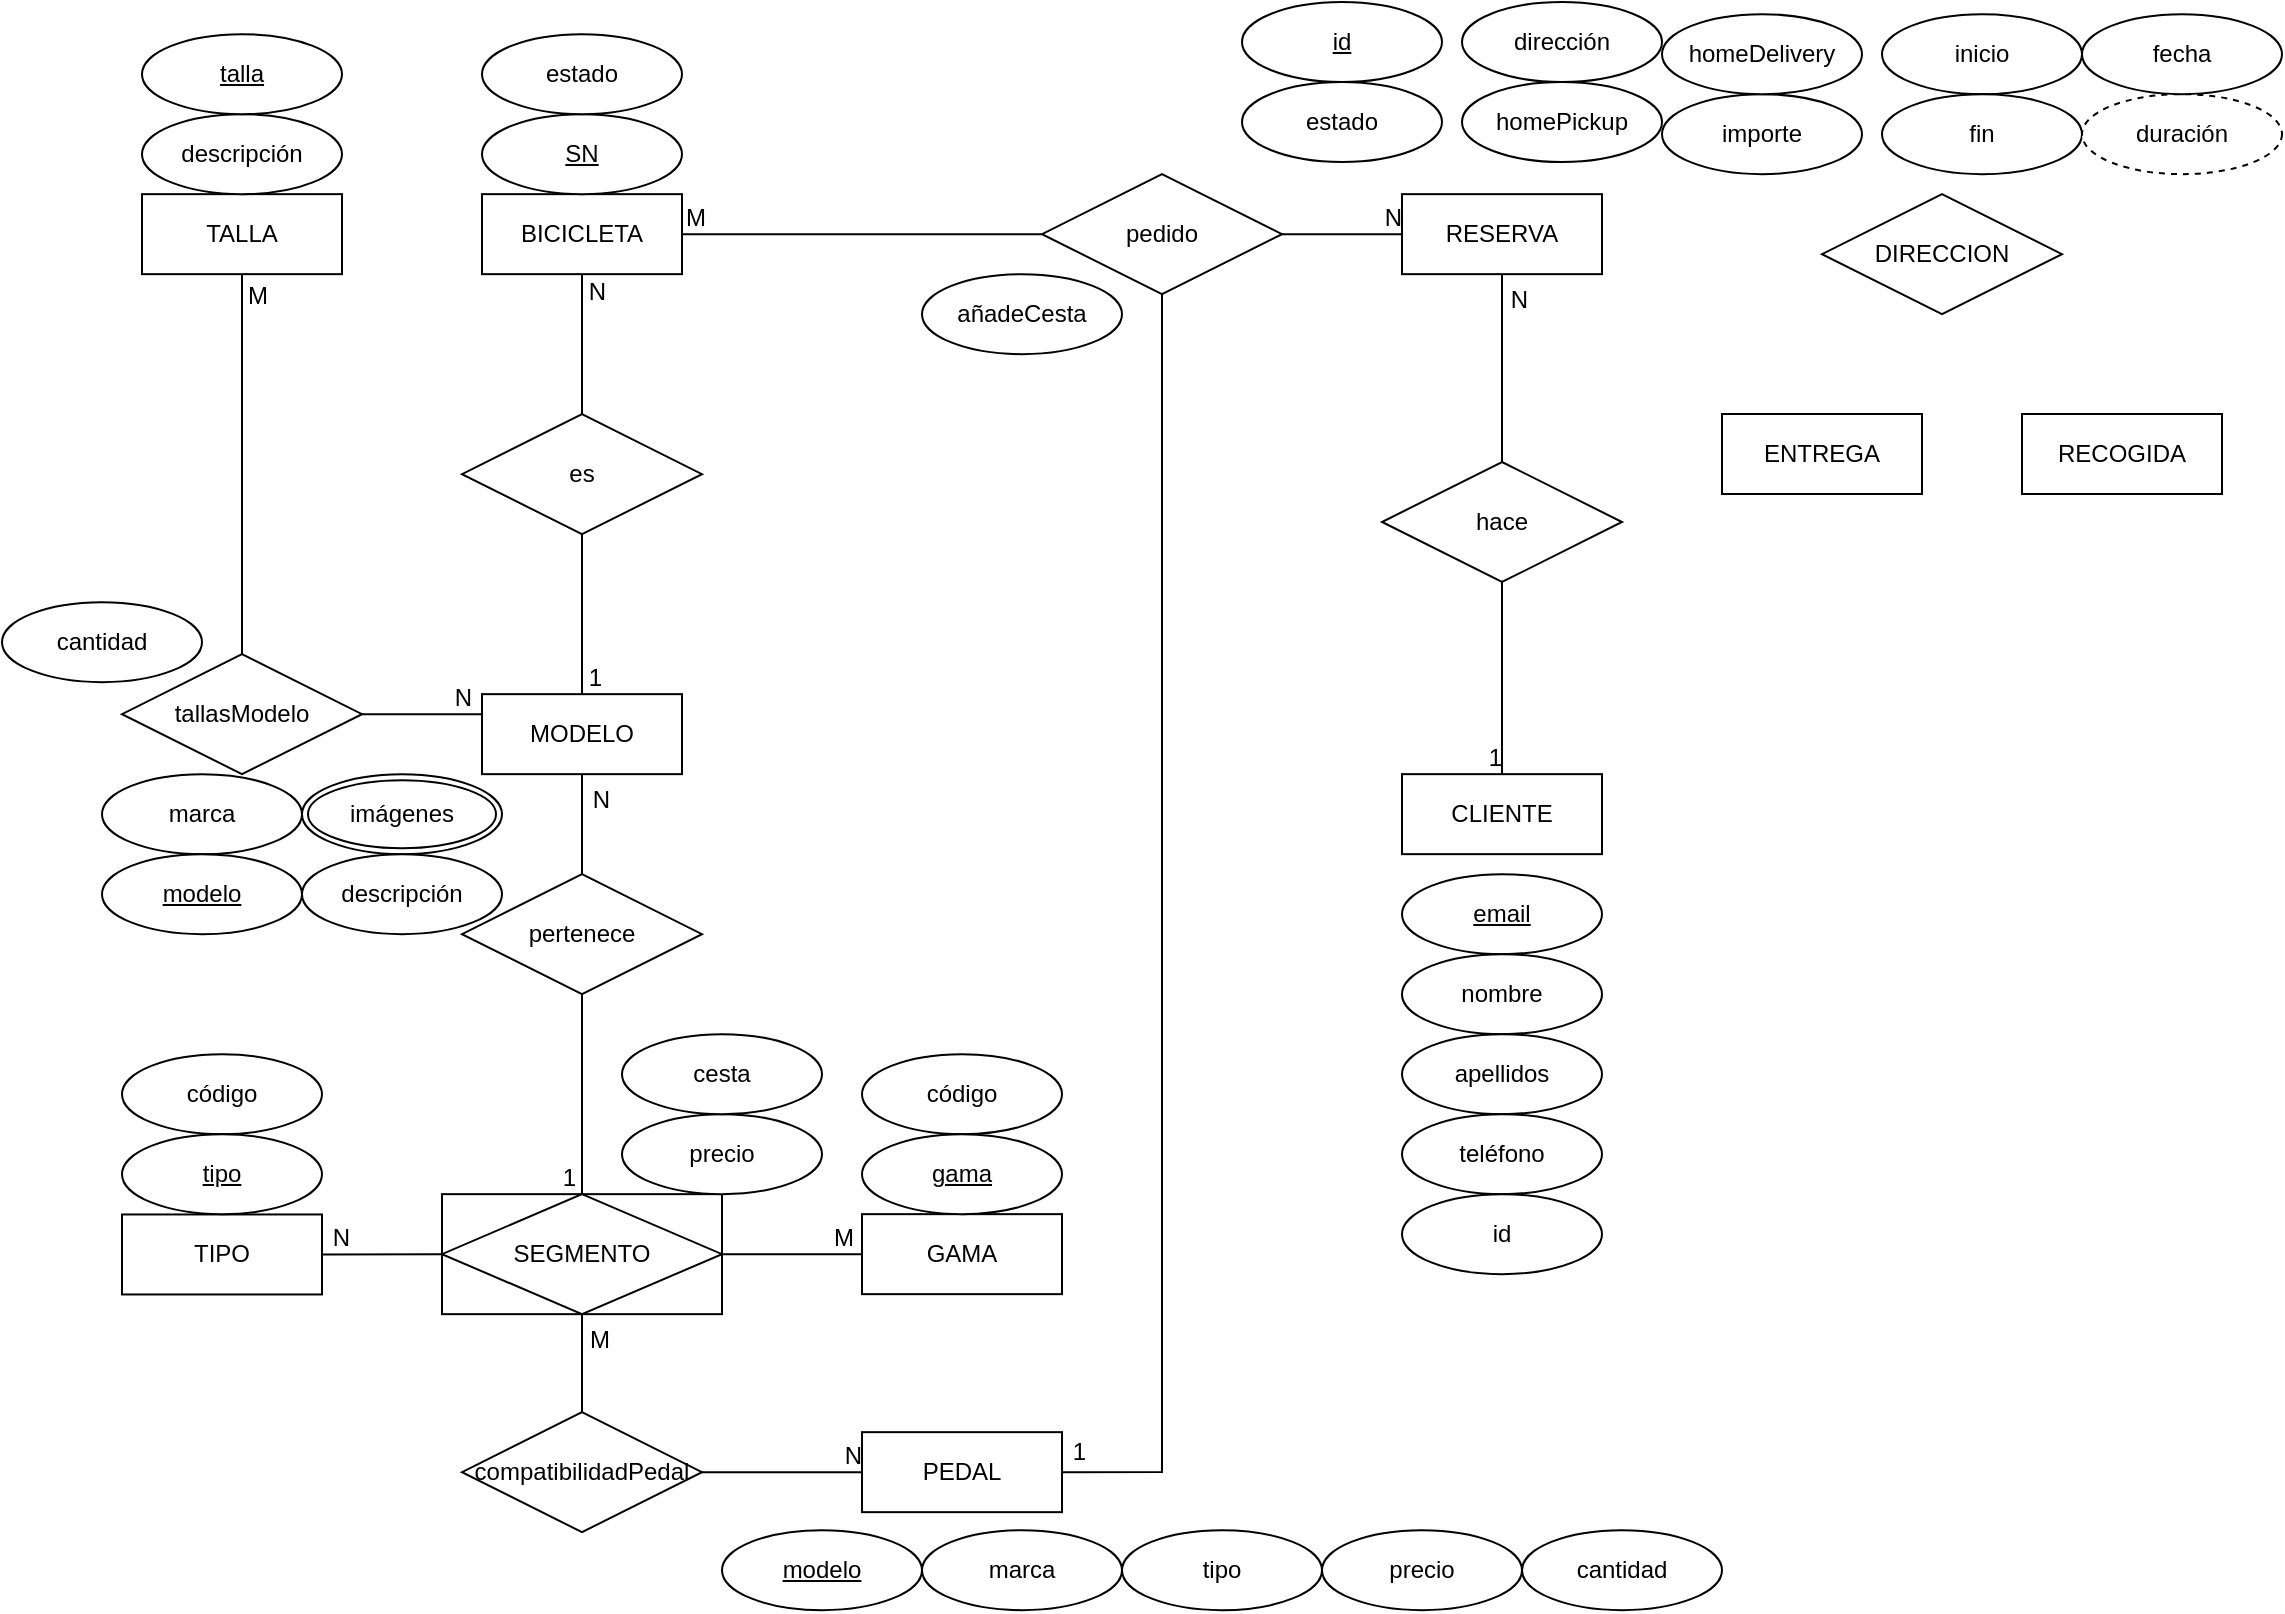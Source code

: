 <mxfile>
    <diagram id="jPepSmBY_UWn0gD1jqHt" name="Página-1">
        <mxGraphModel dx="1770" dy="1162" grid="1" gridSize="10" guides="1" tooltips="1" connect="1" arrows="1" fold="1" page="1" pageScale="1" pageWidth="1169" pageHeight="827" background="none" math="0" shadow="0">
            <root>
                <mxCell id="0"/>
                <mxCell id="1" parent="0"/>
                <mxCell id="492" value="BICICLETA" style="whiteSpace=wrap;html=1;align=center;" vertex="1" parent="1">
                    <mxGeometry x="250" y="96.08" width="100" height="40" as="geometry"/>
                </mxCell>
                <mxCell id="493" value="SN" style="ellipse;whiteSpace=wrap;html=1;align=center;fontStyle=4;" vertex="1" parent="1">
                    <mxGeometry x="250" y="56.08" width="100" height="40" as="geometry"/>
                </mxCell>
                <mxCell id="504" value="marca" style="ellipse;whiteSpace=wrap;html=1;align=center;" vertex="1" parent="1">
                    <mxGeometry x="60" y="386.08" width="100" height="40" as="geometry"/>
                </mxCell>
                <mxCell id="508" value="estado" style="ellipse;whiteSpace=wrap;html=1;align=center;" vertex="1" parent="1">
                    <mxGeometry x="250" y="16.08" width="100" height="40" as="geometry"/>
                </mxCell>
                <mxCell id="509" value="imágenes" style="ellipse;shape=doubleEllipse;margin=3;whiteSpace=wrap;html=1;align=center;" vertex="1" parent="1">
                    <mxGeometry x="160" y="386.08" width="100" height="40" as="geometry"/>
                </mxCell>
                <mxCell id="510" value="descripción" style="ellipse;whiteSpace=wrap;html=1;align=center;" vertex="1" parent="1">
                    <mxGeometry x="160" y="426.08" width="100" height="40" as="geometry"/>
                </mxCell>
                <mxCell id="519" value="TALLA" style="whiteSpace=wrap;html=1;align=center;" vertex="1" parent="1">
                    <mxGeometry x="80" y="96.08" width="100" height="40" as="geometry"/>
                </mxCell>
                <mxCell id="526" value="descripción" style="ellipse;whiteSpace=wrap;html=1;align=center;" vertex="1" parent="1">
                    <mxGeometry x="80" y="56.08" width="100" height="40" as="geometry"/>
                </mxCell>
                <mxCell id="527" value="talla" style="ellipse;whiteSpace=wrap;html=1;align=center;fontStyle=4;" vertex="1" parent="1">
                    <mxGeometry x="80" y="16.08" width="100" height="40" as="geometry"/>
                </mxCell>
                <mxCell id="528" value="es" style="shape=rhombus;perimeter=rhombusPerimeter;whiteSpace=wrap;html=1;align=center;" vertex="1" parent="1">
                    <mxGeometry x="240" y="206.08" width="120" height="60" as="geometry"/>
                </mxCell>
                <mxCell id="529" value="MODELO" style="whiteSpace=wrap;html=1;align=center;" vertex="1" parent="1">
                    <mxGeometry x="250" y="346.08" width="100" height="40" as="geometry"/>
                </mxCell>
                <mxCell id="530" value="" style="endArrow=none;html=1;rounded=0;entryX=0.5;entryY=1;entryDx=0;entryDy=0;exitX=0.5;exitY=0;exitDx=0;exitDy=0;" edge="1" parent="1" source="528" target="492">
                    <mxGeometry relative="1" as="geometry">
                        <mxPoint x="420" y="356.08" as="sourcePoint"/>
                        <mxPoint x="580" y="356.08" as="targetPoint"/>
                    </mxGeometry>
                </mxCell>
                <mxCell id="531" value="N" style="resizable=0;html=1;align=right;verticalAlign=bottom;" connectable="0" vertex="1" parent="530">
                    <mxGeometry x="1" relative="1" as="geometry">
                        <mxPoint x="12" y="17" as="offset"/>
                    </mxGeometry>
                </mxCell>
                <mxCell id="532" value="" style="endArrow=none;html=1;rounded=0;exitX=0.5;exitY=1;exitDx=0;exitDy=0;entryX=0.5;entryY=0;entryDx=0;entryDy=0;" edge="1" parent="1" source="528" target="529">
                    <mxGeometry relative="1" as="geometry">
                        <mxPoint x="420" y="356.08" as="sourcePoint"/>
                        <mxPoint x="580" y="356.08" as="targetPoint"/>
                    </mxGeometry>
                </mxCell>
                <mxCell id="533" value="1" style="resizable=0;html=1;align=right;verticalAlign=bottom;" connectable="0" vertex="1" parent="532">
                    <mxGeometry x="1" relative="1" as="geometry">
                        <mxPoint x="10" as="offset"/>
                    </mxGeometry>
                </mxCell>
                <mxCell id="534" value="tallasModelo" style="shape=rhombus;perimeter=rhombusPerimeter;whiteSpace=wrap;html=1;align=center;" vertex="1" parent="1">
                    <mxGeometry x="70" y="326.08" width="120" height="60" as="geometry"/>
                </mxCell>
                <mxCell id="535" value="" style="endArrow=none;html=1;rounded=0;exitX=1;exitY=0.5;exitDx=0;exitDy=0;entryX=0;entryY=0.25;entryDx=0;entryDy=0;" edge="1" parent="1" source="534" target="529">
                    <mxGeometry relative="1" as="geometry">
                        <mxPoint x="60" y="356.08" as="sourcePoint"/>
                        <mxPoint x="340" y="416.08" as="targetPoint"/>
                    </mxGeometry>
                </mxCell>
                <mxCell id="536" value="N" style="resizable=0;html=1;align=right;verticalAlign=bottom;" connectable="0" vertex="1" parent="535">
                    <mxGeometry x="1" relative="1" as="geometry">
                        <mxPoint x="-5" as="offset"/>
                    </mxGeometry>
                </mxCell>
                <mxCell id="539" value="" style="endArrow=none;html=1;rounded=0;exitX=0.5;exitY=0;exitDx=0;exitDy=0;entryX=0.5;entryY=1;entryDx=0;entryDy=0;" edge="1" parent="1" source="534" target="519">
                    <mxGeometry relative="1" as="geometry">
                        <mxPoint x="200" y="366.08" as="sourcePoint"/>
                        <mxPoint x="420" y="366.08" as="targetPoint"/>
                    </mxGeometry>
                </mxCell>
                <mxCell id="540" value="M" style="resizable=0;html=1;align=right;verticalAlign=bottom;" connectable="0" vertex="1" parent="539">
                    <mxGeometry x="1" relative="1" as="geometry">
                        <mxPoint x="13" y="19" as="offset"/>
                    </mxGeometry>
                </mxCell>
                <mxCell id="543" value="TIPO" style="whiteSpace=wrap;html=1;align=center;" vertex="1" parent="1">
                    <mxGeometry x="70" y="606.23" width="100" height="40" as="geometry"/>
                </mxCell>
                <mxCell id="544" value="GAMA" style="whiteSpace=wrap;html=1;align=center;" vertex="1" parent="1">
                    <mxGeometry x="440" y="606.08" width="100" height="40" as="geometry"/>
                </mxCell>
                <mxCell id="545" value="" style="endArrow=none;html=1;rounded=0;entryX=1;entryY=0.5;entryDx=0;entryDy=0;exitX=0;exitY=0.5;exitDx=0;exitDy=0;" edge="1" parent="1" source="549" target="543">
                    <mxGeometry relative="1" as="geometry">
                        <mxPoint x="-150" y="656.08" as="sourcePoint"/>
                        <mxPoint x="-260" y="281.08" as="targetPoint"/>
                    </mxGeometry>
                </mxCell>
                <mxCell id="546" value="N" style="resizable=0;html=1;align=right;verticalAlign=bottom;" connectable="0" vertex="1" parent="545">
                    <mxGeometry x="1" relative="1" as="geometry">
                        <mxPoint x="14" as="offset"/>
                    </mxGeometry>
                </mxCell>
                <mxCell id="547" value="" style="endArrow=none;html=1;rounded=0;entryX=0;entryY=0.5;entryDx=0;entryDy=0;exitX=1;exitY=0.5;exitDx=0;exitDy=0;" edge="1" parent="1" source="549" target="544">
                    <mxGeometry relative="1" as="geometry">
                        <mxPoint x="630" y="596.08" as="sourcePoint"/>
                        <mxPoint x="430" y="756.08" as="targetPoint"/>
                    </mxGeometry>
                </mxCell>
                <mxCell id="548" value="M" style="resizable=0;html=1;align=right;verticalAlign=bottom;" connectable="0" vertex="1" parent="547">
                    <mxGeometry x="1" relative="1" as="geometry">
                        <mxPoint x="-4" as="offset"/>
                    </mxGeometry>
                </mxCell>
                <mxCell id="549" value="SEGMENTO" style="shape=associativeEntity;whiteSpace=wrap;html=1;align=center;" vertex="1" parent="1">
                    <mxGeometry x="230" y="596.08" width="140" height="60" as="geometry"/>
                </mxCell>
                <mxCell id="550" value="código" style="ellipse;whiteSpace=wrap;html=1;align=center;" vertex="1" parent="1">
                    <mxGeometry x="70" y="526.08" width="100" height="40" as="geometry"/>
                </mxCell>
                <mxCell id="552" value="pertenece" style="shape=rhombus;perimeter=rhombusPerimeter;whiteSpace=wrap;html=1;align=center;" vertex="1" parent="1">
                    <mxGeometry x="240" y="436.08" width="120" height="60" as="geometry"/>
                </mxCell>
                <mxCell id="553" value="" style="endArrow=none;html=1;rounded=0;exitX=0.5;exitY=1;exitDx=0;exitDy=0;entryX=0.5;entryY=0;entryDx=0;entryDy=0;" edge="1" parent="1" source="552" target="549">
                    <mxGeometry relative="1" as="geometry">
                        <mxPoint x="140" y="750.08" as="sourcePoint"/>
                        <mxPoint x="260" y="566.08" as="targetPoint"/>
                    </mxGeometry>
                </mxCell>
                <mxCell id="554" value="1" style="resizable=0;html=1;align=right;verticalAlign=bottom;" connectable="0" vertex="1" parent="553">
                    <mxGeometry x="1" relative="1" as="geometry">
                        <mxPoint x="-3" as="offset"/>
                    </mxGeometry>
                </mxCell>
                <mxCell id="555" value="" style="endArrow=none;html=1;rounded=0;exitX=0.5;exitY=0;exitDx=0;exitDy=0;entryX=0.5;entryY=1;entryDx=0;entryDy=0;" edge="1" parent="1" source="552" target="529">
                    <mxGeometry relative="1" as="geometry">
                        <mxPoint x="30" y="630.08" as="sourcePoint"/>
                        <mxPoint x="360" y="320.08" as="targetPoint"/>
                    </mxGeometry>
                </mxCell>
                <mxCell id="556" value="N" style="resizable=0;html=1;align=right;verticalAlign=bottom;" connectable="0" vertex="1" parent="555">
                    <mxGeometry x="1" relative="1" as="geometry">
                        <mxPoint x="14" y="21" as="offset"/>
                    </mxGeometry>
                </mxCell>
                <mxCell id="557" value="PEDAL" style="whiteSpace=wrap;html=1;align=center;" vertex="1" parent="1">
                    <mxGeometry x="440" y="715.08" width="100" height="40" as="geometry"/>
                </mxCell>
                <mxCell id="558" value="compatibilidadPedal" style="shape=rhombus;perimeter=rhombusPerimeter;whiteSpace=wrap;html=1;align=center;" vertex="1" parent="1">
                    <mxGeometry x="240" y="705.08" width="120" height="60" as="geometry"/>
                </mxCell>
                <mxCell id="565" value="" style="endArrow=none;html=1;rounded=0;exitX=0.5;exitY=0;exitDx=0;exitDy=0;entryX=0.5;entryY=1;entryDx=0;entryDy=0;" edge="1" parent="1" source="558" target="549">
                    <mxGeometry relative="1" as="geometry">
                        <mxPoint x="70" y="446.08" as="sourcePoint"/>
                        <mxPoint x="230" y="446.08" as="targetPoint"/>
                        <Array as="points"/>
                    </mxGeometry>
                </mxCell>
                <mxCell id="566" value="M" style="resizable=0;html=1;align=right;verticalAlign=bottom;" connectable="0" vertex="1" parent="565">
                    <mxGeometry x="1" relative="1" as="geometry">
                        <mxPoint x="14" y="21" as="offset"/>
                    </mxGeometry>
                </mxCell>
                <mxCell id="568" value="tipo" style="ellipse;whiteSpace=wrap;html=1;align=center;" vertex="1" parent="1">
                    <mxGeometry x="570" y="764.08" width="100" height="40" as="geometry"/>
                </mxCell>
                <mxCell id="569" value="modelo" style="ellipse;whiteSpace=wrap;html=1;align=center;fontStyle=4;" vertex="1" parent="1">
                    <mxGeometry x="370" y="764.08" width="100" height="40" as="geometry"/>
                </mxCell>
                <mxCell id="570" value="cantidad" style="ellipse;whiteSpace=wrap;html=1;align=center;" vertex="1" parent="1">
                    <mxGeometry x="10" y="300.08" width="100" height="40" as="geometry"/>
                </mxCell>
                <mxCell id="571" value="precio" style="ellipse;whiteSpace=wrap;html=1;align=center;" vertex="1" parent="1">
                    <mxGeometry x="320" y="556.08" width="100" height="40" as="geometry"/>
                </mxCell>
                <mxCell id="573" value="tipo" style="ellipse;whiteSpace=wrap;html=1;align=center;fontStyle=4;" vertex="1" parent="1">
                    <mxGeometry x="70" y="566.08" width="100" height="40" as="geometry"/>
                </mxCell>
                <mxCell id="574" value="marca" style="ellipse;whiteSpace=wrap;html=1;align=center;" vertex="1" parent="1">
                    <mxGeometry x="470" y="764.08" width="100" height="40" as="geometry"/>
                </mxCell>
                <mxCell id="576" value="precio" style="ellipse;whiteSpace=wrap;html=1;align=center;" vertex="1" parent="1">
                    <mxGeometry x="670" y="764.08" width="100" height="40" as="geometry"/>
                </mxCell>
                <mxCell id="583" value="CLIENTE" style="whiteSpace=wrap;html=1;align=center;" vertex="1" parent="1">
                    <mxGeometry x="710.0" y="386.08" width="100" height="40" as="geometry"/>
                </mxCell>
                <mxCell id="585" value="email" style="ellipse;whiteSpace=wrap;html=1;align=center;fontStyle=4;" vertex="1" parent="1">
                    <mxGeometry x="710.0" y="436.08" width="100" height="40" as="geometry"/>
                </mxCell>
                <mxCell id="586" value="nombre" style="ellipse;whiteSpace=wrap;html=1;align=center;" vertex="1" parent="1">
                    <mxGeometry x="710.0" y="476.08" width="100" height="40" as="geometry"/>
                </mxCell>
                <mxCell id="587" value="apellidos" style="ellipse;whiteSpace=wrap;html=1;align=center;" vertex="1" parent="1">
                    <mxGeometry x="710.0" y="516.08" width="100" height="40" as="geometry"/>
                </mxCell>
                <mxCell id="588" value="teléfono" style="ellipse;whiteSpace=wrap;html=1;align=center;" vertex="1" parent="1">
                    <mxGeometry x="710.0" y="556.08" width="100" height="40" as="geometry"/>
                </mxCell>
                <mxCell id="590" value="id" style="ellipse;whiteSpace=wrap;html=1;align=center;" vertex="1" parent="1">
                    <mxGeometry x="710.0" y="596.08" width="100" height="40" as="geometry"/>
                </mxCell>
                <mxCell id="592" value="" style="endArrow=none;html=1;rounded=0;entryX=1;entryY=0.5;entryDx=0;entryDy=0;exitX=0;exitY=0.5;exitDx=0;exitDy=0;" edge="1" parent="1" source="625" target="492">
                    <mxGeometry relative="1" as="geometry">
                        <mxPoint x="520" y="116.08" as="sourcePoint"/>
                        <mxPoint x="521" y="141.16" as="targetPoint"/>
                    </mxGeometry>
                </mxCell>
                <mxCell id="593" value="M" style="resizable=0;html=1;align=right;verticalAlign=bottom;" connectable="0" vertex="1" parent="592">
                    <mxGeometry x="1" relative="1" as="geometry">
                        <mxPoint x="12" as="offset"/>
                    </mxGeometry>
                </mxCell>
                <mxCell id="594" value="id" style="ellipse;whiteSpace=wrap;html=1;align=center;fontStyle=4;" vertex="1" parent="1">
                    <mxGeometry x="630" width="100" height="40" as="geometry"/>
                </mxCell>
                <mxCell id="595" value="importe" style="ellipse;whiteSpace=wrap;html=1;align=center;" vertex="1" parent="1">
                    <mxGeometry x="840" y="46.08" width="100" height="40" as="geometry"/>
                </mxCell>
                <mxCell id="596" value="estado" style="ellipse;whiteSpace=wrap;html=1;align=center;" vertex="1" parent="1">
                    <mxGeometry x="630" y="40" width="100" height="40" as="geometry"/>
                </mxCell>
                <mxCell id="597" value="homeDelivery" style="ellipse;whiteSpace=wrap;html=1;align=center;" vertex="1" parent="1">
                    <mxGeometry x="840" y="6.08" width="100" height="40" as="geometry"/>
                </mxCell>
                <mxCell id="598" value="dirección" style="ellipse;whiteSpace=wrap;html=1;align=center;" vertex="1" parent="1">
                    <mxGeometry x="740" width="100" height="40" as="geometry"/>
                </mxCell>
                <mxCell id="599" value="homePickup" style="ellipse;whiteSpace=wrap;html=1;align=center;" vertex="1" parent="1">
                    <mxGeometry x="740" y="40" width="100" height="40" as="geometry"/>
                </mxCell>
                <mxCell id="602" value="inicio" style="ellipse;whiteSpace=wrap;html=1;align=center;" vertex="1" parent="1">
                    <mxGeometry x="950" y="6.08" width="100" height="40" as="geometry"/>
                </mxCell>
                <mxCell id="603" value="fin" style="ellipse;whiteSpace=wrap;html=1;align=center;" vertex="1" parent="1">
                    <mxGeometry x="950" y="46.08" width="100" height="40" as="geometry"/>
                </mxCell>
                <mxCell id="604" value="duración" style="ellipse;whiteSpace=wrap;html=1;align=center;dashed=1;" vertex="1" parent="1">
                    <mxGeometry x="1050" y="46.08" width="100" height="40" as="geometry"/>
                </mxCell>
                <mxCell id="606" value="modelo" style="ellipse;whiteSpace=wrap;html=1;align=center;fontStyle=4;" vertex="1" parent="1">
                    <mxGeometry x="60" y="426.08" width="100" height="40" as="geometry"/>
                </mxCell>
                <mxCell id="607" value="código" style="ellipse;whiteSpace=wrap;html=1;align=center;" vertex="1" parent="1">
                    <mxGeometry x="440" y="526.08" width="100" height="40" as="geometry"/>
                </mxCell>
                <mxCell id="608" value="gama" style="ellipse;whiteSpace=wrap;html=1;align=center;fontStyle=4;" vertex="1" parent="1">
                    <mxGeometry x="440" y="566.08" width="100" height="40" as="geometry"/>
                </mxCell>
                <mxCell id="610" value="cantidad" style="ellipse;whiteSpace=wrap;html=1;align=center;" vertex="1" parent="1">
                    <mxGeometry x="770" y="764.08" width="100" height="40" as="geometry"/>
                </mxCell>
                <mxCell id="612" value="hace" style="shape=rhombus;perimeter=rhombusPerimeter;whiteSpace=wrap;html=1;align=center;" vertex="1" parent="1">
                    <mxGeometry x="700" y="230" width="120" height="60" as="geometry"/>
                </mxCell>
                <mxCell id="620" value="RESERVA" style="whiteSpace=wrap;html=1;align=center;" vertex="1" parent="1">
                    <mxGeometry x="710" y="96.08" width="100" height="40" as="geometry"/>
                </mxCell>
                <mxCell id="621" value="" style="endArrow=none;html=1;rounded=0;exitX=0.5;exitY=1;exitDx=0;exitDy=0;entryX=0.5;entryY=0;entryDx=0;entryDy=0;" edge="1" parent="1" source="612" target="583">
                    <mxGeometry relative="1" as="geometry">
                        <mxPoint x="498" y="466.08" as="sourcePoint"/>
                        <mxPoint x="658" y="466.08" as="targetPoint"/>
                    </mxGeometry>
                </mxCell>
                <mxCell id="622" value="1" style="resizable=0;html=1;align=right;verticalAlign=bottom;" connectable="0" vertex="1" parent="621">
                    <mxGeometry x="1" relative="1" as="geometry"/>
                </mxCell>
                <mxCell id="623" value="" style="endArrow=none;html=1;rounded=0;entryX=0.5;entryY=1;entryDx=0;entryDy=0;exitX=0.5;exitY=0;exitDx=0;exitDy=0;" edge="1" parent="1" source="612" target="620">
                    <mxGeometry relative="1" as="geometry">
                        <mxPoint x="650" y="446.08" as="sourcePoint"/>
                        <mxPoint x="490" y="446.08" as="targetPoint"/>
                    </mxGeometry>
                </mxCell>
                <mxCell id="624" value="N" style="resizable=0;html=1;align=right;verticalAlign=bottom;" connectable="0" vertex="1" parent="623">
                    <mxGeometry x="1" relative="1" as="geometry">
                        <mxPoint x="13" y="21" as="offset"/>
                    </mxGeometry>
                </mxCell>
                <mxCell id="625" value="pedido" style="shape=rhombus;perimeter=rhombusPerimeter;whiteSpace=wrap;html=1;align=center;" vertex="1" parent="1">
                    <mxGeometry x="530" y="86.08" width="120" height="60" as="geometry"/>
                </mxCell>
                <mxCell id="626" value="" style="endArrow=none;html=1;rounded=0;exitX=1;exitY=0.5;exitDx=0;exitDy=0;entryX=0;entryY=0.5;entryDx=0;entryDy=0;" edge="1" parent="1" source="625" target="620">
                    <mxGeometry relative="1" as="geometry">
                        <mxPoint x="180" y="386.08" as="sourcePoint"/>
                        <mxPoint x="340" y="386.08" as="targetPoint"/>
                    </mxGeometry>
                </mxCell>
                <mxCell id="627" value="N" style="resizable=0;html=1;align=right;verticalAlign=bottom;" connectable="0" vertex="1" parent="626">
                    <mxGeometry x="1" relative="1" as="geometry"/>
                </mxCell>
                <mxCell id="630" value="fecha" style="ellipse;whiteSpace=wrap;html=1;align=center;" vertex="1" parent="1">
                    <mxGeometry x="1050" y="6.08" width="100" height="40" as="geometry"/>
                </mxCell>
                <mxCell id="632" value="" style="endArrow=none;html=1;rounded=0;exitX=0.5;exitY=1;exitDx=0;exitDy=0;entryX=1;entryY=0.5;entryDx=0;entryDy=0;" edge="1" parent="1" source="625" target="557">
                    <mxGeometry relative="1" as="geometry">
                        <mxPoint x="620" y="206.08" as="sourcePoint"/>
                        <mxPoint x="630" y="956.08" as="targetPoint"/>
                        <Array as="points">
                            <mxPoint x="590" y="735"/>
                        </Array>
                    </mxGeometry>
                </mxCell>
                <mxCell id="633" value="1" style="resizable=0;html=1;align=right;verticalAlign=bottom;" connectable="0" vertex="1" parent="632">
                    <mxGeometry x="1" relative="1" as="geometry">
                        <mxPoint x="13" y="-2" as="offset"/>
                    </mxGeometry>
                </mxCell>
                <mxCell id="638" value="cesta" style="ellipse;whiteSpace=wrap;html=1;align=center;" vertex="1" parent="1">
                    <mxGeometry x="320" y="516.08" width="100" height="40" as="geometry"/>
                </mxCell>
                <mxCell id="639" value="añadeCesta" style="ellipse;whiteSpace=wrap;html=1;align=center;" vertex="1" parent="1">
                    <mxGeometry x="470" y="136.08" width="100" height="40" as="geometry"/>
                </mxCell>
                <mxCell id="644" value="" style="endArrow=none;html=1;rounded=0;exitX=1;exitY=0.5;exitDx=0;exitDy=0;entryX=0;entryY=0.5;entryDx=0;entryDy=0;" edge="1" parent="1" source="558" target="557">
                    <mxGeometry relative="1" as="geometry">
                        <mxPoint x="540" y="580" as="sourcePoint"/>
                        <mxPoint x="700" y="580" as="targetPoint"/>
                    </mxGeometry>
                </mxCell>
                <mxCell id="645" value="N" style="resizable=0;html=1;align=right;verticalAlign=bottom;" connectable="0" vertex="1" parent="644">
                    <mxGeometry x="1" relative="1" as="geometry"/>
                </mxCell>
                <mxCell id="648" value="DIRECCION" style="shape=rhombus;perimeter=rhombusPerimeter;whiteSpace=wrap;html=1;align=center;" vertex="1" parent="1">
                    <mxGeometry x="920" y="96.08" width="120" height="60" as="geometry"/>
                </mxCell>
                <mxCell id="649" value="ENTREGA" style="whiteSpace=wrap;html=1;align=center;" vertex="1" parent="1">
                    <mxGeometry x="870" y="206" width="100" height="40" as="geometry"/>
                </mxCell>
                <mxCell id="650" value="RECOGIDA" style="whiteSpace=wrap;html=1;align=center;" vertex="1" parent="1">
                    <mxGeometry x="1020" y="206" width="100" height="40" as="geometry"/>
                </mxCell>
            </root>
        </mxGraphModel>
    </diagram>
</mxfile>
